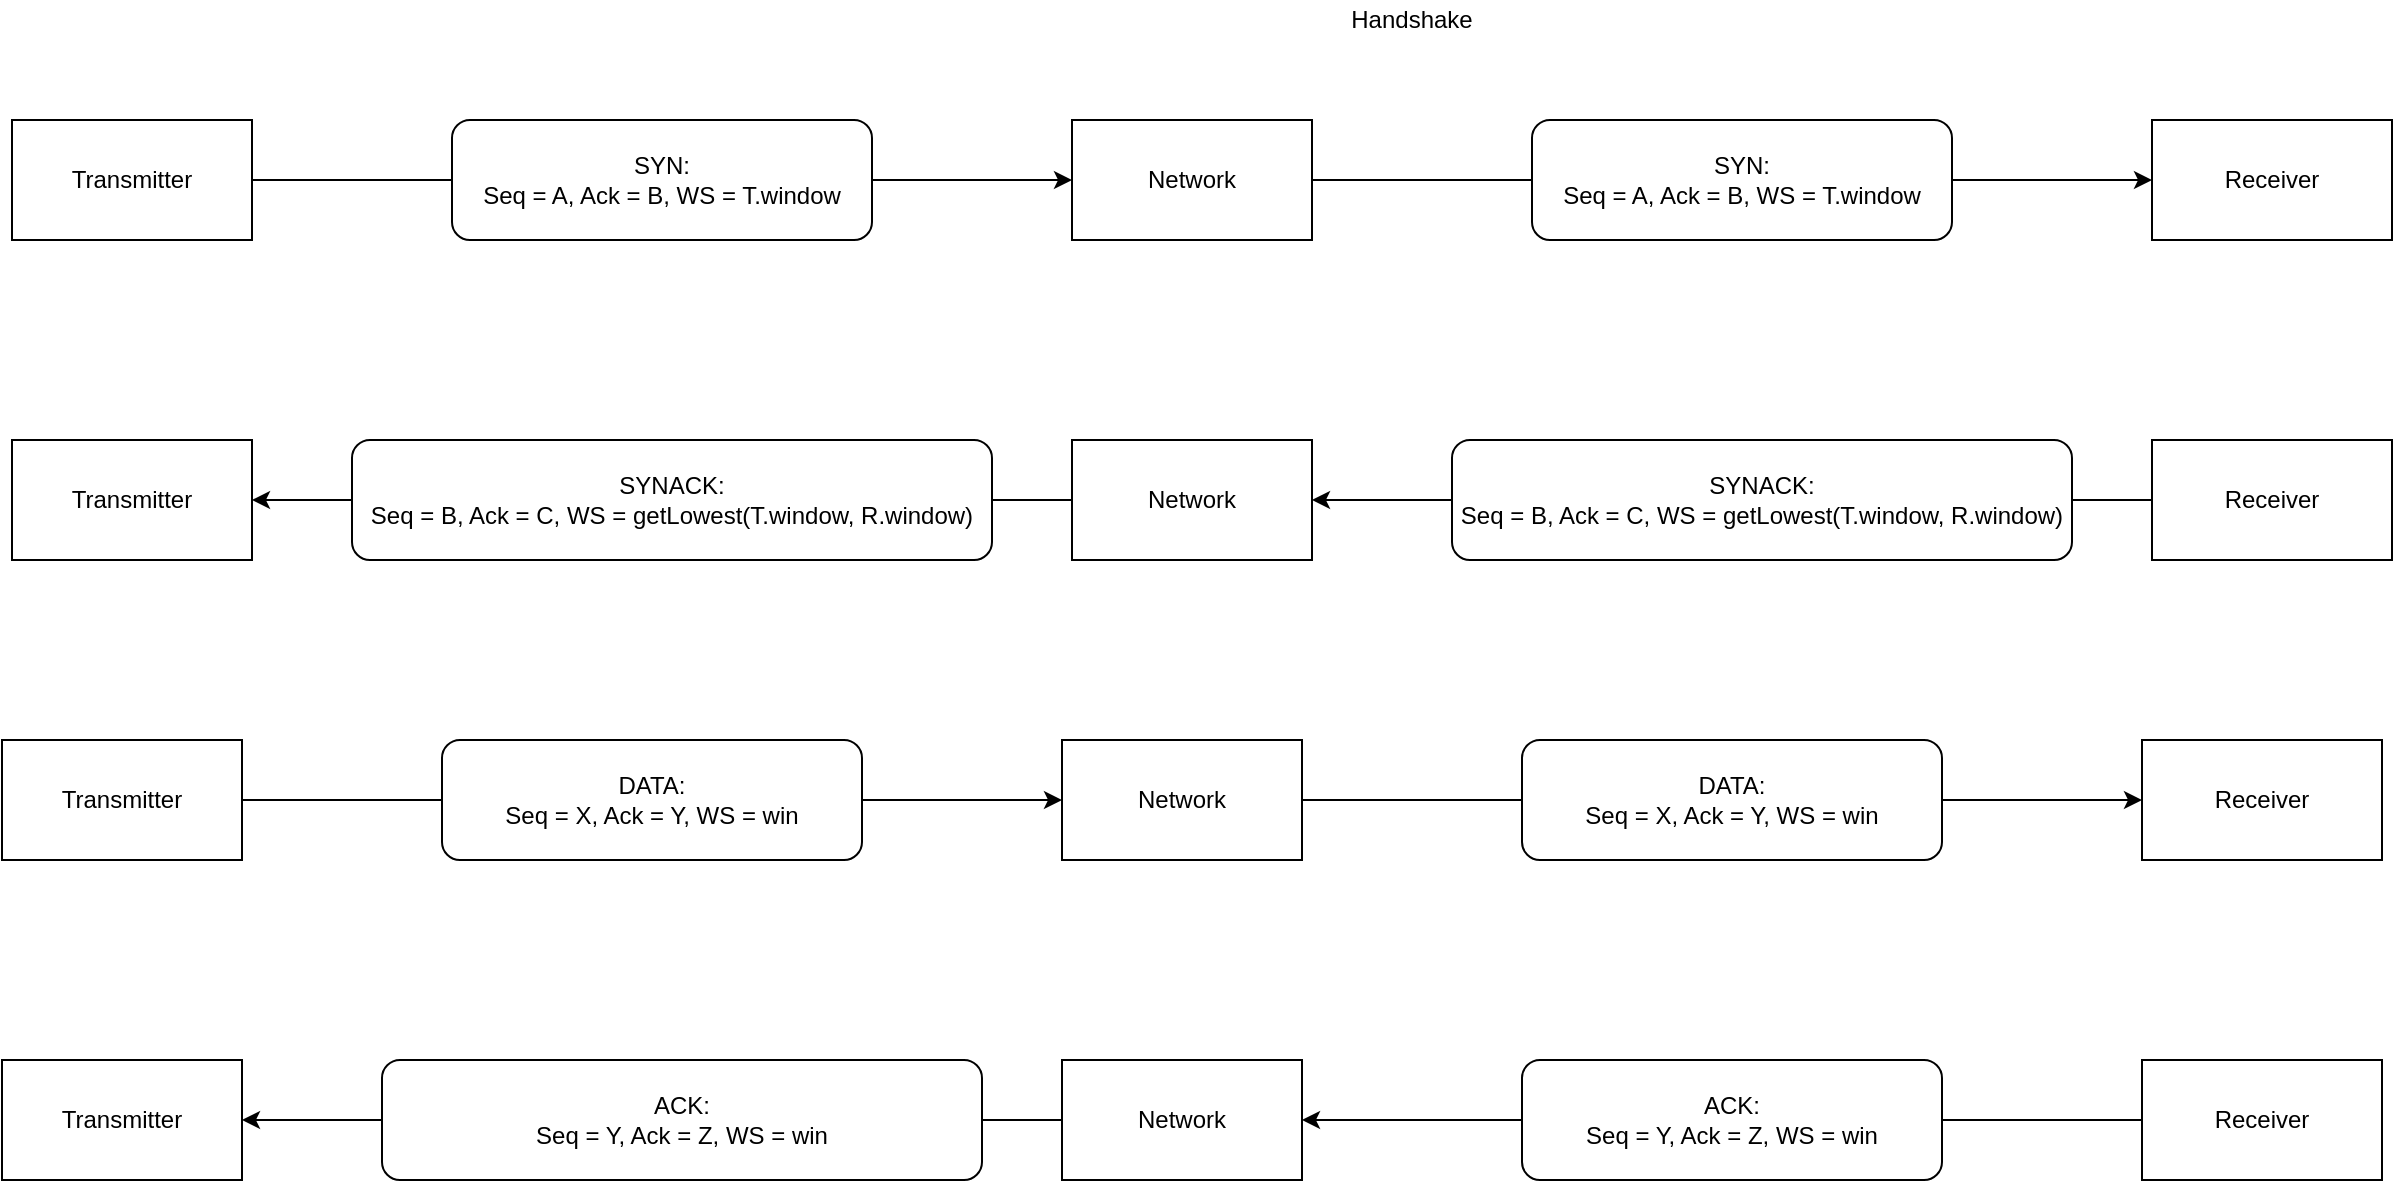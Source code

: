 <mxfile version="12.2.7" type="device" pages="2"><diagram id="mhcjVu5heGWrKhuboffG" name="Page-1"><mxGraphModel dx="1497" dy="655" grid="1" gridSize="10" guides="1" tooltips="1" connect="1" arrows="1" fold="1" page="1" pageScale="1" pageWidth="850" pageHeight="1100" math="0" shadow="0"><root><mxCell id="0"/><mxCell id="1" parent="0"/><mxCell id="PEFtZKxwCZDpgkNTIkf8-1" style="edgeStyle=orthogonalEdgeStyle;rounded=0;orthogonalLoop=1;jettySize=auto;html=1;" edge="1" parent="1" source="PEFtZKxwCZDpgkNTIkf8-2" target="PEFtZKxwCZDpgkNTIkf8-3"><mxGeometry relative="1" as="geometry"/></mxCell><mxCell id="PEFtZKxwCZDpgkNTIkf8-2" value="Transmitter" style="rounded=0;whiteSpace=wrap;html=1;" vertex="1" parent="1"><mxGeometry x="20" y="220" width="120" height="60" as="geometry"/></mxCell><mxCell id="PEFtZKxwCZDpgkNTIkf8-18" style="edgeStyle=orthogonalEdgeStyle;rounded=0;orthogonalLoop=1;jettySize=auto;html=1;entryX=0;entryY=0.5;entryDx=0;entryDy=0;" edge="1" parent="1" source="PEFtZKxwCZDpgkNTIkf8-3" target="PEFtZKxwCZDpgkNTIkf8-10"><mxGeometry relative="1" as="geometry"/></mxCell><mxCell id="PEFtZKxwCZDpgkNTIkf8-3" value="Network" style="rounded=0;whiteSpace=wrap;html=1;" vertex="1" parent="1"><mxGeometry x="550" y="220" width="120" height="60" as="geometry"/></mxCell><mxCell id="PEFtZKxwCZDpgkNTIkf8-4" value="Transmitter" style="rounded=0;whiteSpace=wrap;html=1;" vertex="1" parent="1"><mxGeometry x="20" y="380" width="120" height="60" as="geometry"/></mxCell><mxCell id="PEFtZKxwCZDpgkNTIkf8-5" style="edgeStyle=orthogonalEdgeStyle;rounded=0;orthogonalLoop=1;jettySize=auto;html=1;" edge="1" parent="1" source="PEFtZKxwCZDpgkNTIkf8-6" target="PEFtZKxwCZDpgkNTIkf8-4"><mxGeometry relative="1" as="geometry"/></mxCell><mxCell id="PEFtZKxwCZDpgkNTIkf8-6" value="Network" style="rounded=0;whiteSpace=wrap;html=1;" vertex="1" parent="1"><mxGeometry x="550" y="380" width="120" height="60" as="geometry"/></mxCell><mxCell id="PEFtZKxwCZDpgkNTIkf8-7" value="&lt;div&gt;SYN:&lt;/div&gt;&lt;div&gt;Seq = A, Ack = B, WS = T.window&lt;br&gt;&lt;/div&gt;" style="rounded=1;whiteSpace=wrap;html=1;" vertex="1" parent="1"><mxGeometry x="240" y="220" width="210" height="60" as="geometry"/></mxCell><mxCell id="PEFtZKxwCZDpgkNTIkf8-8" value="&lt;div&gt;SYNACK:&lt;/div&gt;&lt;div&gt;Seq = B, Ack = C, WS = getLowest(T.window, R.window)&lt;br&gt;&lt;/div&gt;" style="rounded=1;whiteSpace=wrap;html=1;" vertex="1" parent="1"><mxGeometry x="190" y="380" width="320" height="60" as="geometry"/></mxCell><mxCell id="PEFtZKxwCZDpgkNTIkf8-10" value="Receiver" style="rounded=0;whiteSpace=wrap;html=1;" vertex="1" parent="1"><mxGeometry x="1090" y="220" width="120" height="60" as="geometry"/></mxCell><mxCell id="PEFtZKxwCZDpgkNTIkf8-11" value="&lt;div&gt;SYN:&lt;/div&gt;&lt;div&gt;Seq = A, Ack = B, WS = T.window&lt;br&gt;&lt;/div&gt;" style="rounded=1;whiteSpace=wrap;html=1;" vertex="1" parent="1"><mxGeometry x="780" y="220" width="210" height="60" as="geometry"/></mxCell><mxCell id="PEFtZKxwCZDpgkNTIkf8-19" style="edgeStyle=orthogonalEdgeStyle;rounded=0;orthogonalLoop=1;jettySize=auto;html=1;" edge="1" parent="1" source="PEFtZKxwCZDpgkNTIkf8-14" target="PEFtZKxwCZDpgkNTIkf8-6"><mxGeometry relative="1" as="geometry"/></mxCell><mxCell id="PEFtZKxwCZDpgkNTIkf8-14" value="Receiver" style="rounded=0;whiteSpace=wrap;html=1;" vertex="1" parent="1"><mxGeometry x="1090" y="380" width="120" height="60" as="geometry"/></mxCell><mxCell id="PEFtZKxwCZDpgkNTIkf8-15" value="&lt;div&gt;SYNACK:&lt;/div&gt;&lt;div&gt;Seq = B, Ack = C, WS = getLowest(T.window, R.window)&lt;/div&gt;" style="rounded=1;whiteSpace=wrap;html=1;" vertex="1" parent="1"><mxGeometry x="740" y="380" width="310" height="60" as="geometry"/></mxCell><mxCell id="PEFtZKxwCZDpgkNTIkf8-20" value="Handshake" style="text;html=1;strokeColor=none;fillColor=none;align=center;verticalAlign=middle;whiteSpace=wrap;rounded=0;" vertex="1" parent="1"><mxGeometry x="700" y="160" width="40" height="20" as="geometry"/></mxCell><mxCell id="PEFtZKxwCZDpgkNTIkf8-21" style="edgeStyle=orthogonalEdgeStyle;rounded=0;orthogonalLoop=1;jettySize=auto;html=1;" edge="1" parent="1" source="PEFtZKxwCZDpgkNTIkf8-22" target="PEFtZKxwCZDpgkNTIkf8-24"><mxGeometry relative="1" as="geometry"/></mxCell><mxCell id="PEFtZKxwCZDpgkNTIkf8-22" value="Transmitter" style="rounded=0;whiteSpace=wrap;html=1;" vertex="1" parent="1"><mxGeometry x="15" y="530" width="120" height="60" as="geometry"/></mxCell><mxCell id="PEFtZKxwCZDpgkNTIkf8-23" style="edgeStyle=orthogonalEdgeStyle;rounded=0;orthogonalLoop=1;jettySize=auto;html=1;entryX=0;entryY=0.5;entryDx=0;entryDy=0;" edge="1" parent="1" source="PEFtZKxwCZDpgkNTIkf8-24" target="PEFtZKxwCZDpgkNTIkf8-30"><mxGeometry relative="1" as="geometry"/></mxCell><mxCell id="PEFtZKxwCZDpgkNTIkf8-24" value="Network" style="rounded=0;whiteSpace=wrap;html=1;" vertex="1" parent="1"><mxGeometry x="545" y="530" width="120" height="60" as="geometry"/></mxCell><mxCell id="PEFtZKxwCZDpgkNTIkf8-25" value="Transmitter" style="rounded=0;whiteSpace=wrap;html=1;" vertex="1" parent="1"><mxGeometry x="15" y="690" width="120" height="60" as="geometry"/></mxCell><mxCell id="PEFtZKxwCZDpgkNTIkf8-26" style="edgeStyle=orthogonalEdgeStyle;rounded=0;orthogonalLoop=1;jettySize=auto;html=1;" edge="1" parent="1" source="PEFtZKxwCZDpgkNTIkf8-27" target="PEFtZKxwCZDpgkNTIkf8-25"><mxGeometry relative="1" as="geometry"/></mxCell><mxCell id="PEFtZKxwCZDpgkNTIkf8-27" value="Network" style="rounded=0;whiteSpace=wrap;html=1;" vertex="1" parent="1"><mxGeometry x="545" y="690" width="120" height="60" as="geometry"/></mxCell><mxCell id="PEFtZKxwCZDpgkNTIkf8-28" value="&lt;div&gt;DATA:&lt;/div&gt;&lt;div&gt;Seq = X, Ack = Y, WS = win&lt;/div&gt;" style="rounded=1;whiteSpace=wrap;html=1;" vertex="1" parent="1"><mxGeometry x="235" y="530" width="210" height="60" as="geometry"/></mxCell><mxCell id="PEFtZKxwCZDpgkNTIkf8-29" value="&lt;div&gt;ACK:&lt;/div&gt;&lt;div&gt;Seq = Y, Ack = Z, WS = win&lt;br&gt;&lt;/div&gt;" style="rounded=1;whiteSpace=wrap;html=1;" vertex="1" parent="1"><mxGeometry x="205" y="690" width="300" height="60" as="geometry"/></mxCell><mxCell id="PEFtZKxwCZDpgkNTIkf8-30" value="Receiver" style="rounded=0;whiteSpace=wrap;html=1;" vertex="1" parent="1"><mxGeometry x="1085" y="530" width="120" height="60" as="geometry"/></mxCell><mxCell id="PEFtZKxwCZDpgkNTIkf8-31" value="DATA:&lt;div&gt;Seq = X, Ack = Y, WS = win&lt;/div&gt;" style="rounded=1;whiteSpace=wrap;html=1;" vertex="1" parent="1"><mxGeometry x="775" y="530" width="210" height="60" as="geometry"/></mxCell><mxCell id="PEFtZKxwCZDpgkNTIkf8-32" style="edgeStyle=orthogonalEdgeStyle;rounded=0;orthogonalLoop=1;jettySize=auto;html=1;" edge="1" parent="1" source="PEFtZKxwCZDpgkNTIkf8-33" target="PEFtZKxwCZDpgkNTIkf8-27"><mxGeometry relative="1" as="geometry"/></mxCell><mxCell id="PEFtZKxwCZDpgkNTIkf8-33" value="Receiver" style="rounded=0;whiteSpace=wrap;html=1;" vertex="1" parent="1"><mxGeometry x="1085" y="690" width="120" height="60" as="geometry"/></mxCell><mxCell id="PEFtZKxwCZDpgkNTIkf8-34" value="ACK:&lt;div&gt;Seq = Y, Ack = Z, WS = win&lt;br&gt;&lt;/div&gt;" style="rounded=1;whiteSpace=wrap;html=1;" vertex="1" parent="1"><mxGeometry x="775" y="690" width="210" height="60" as="geometry"/></mxCell></root></mxGraphModel></diagram><diagram id="9Yll3h8mxu1ih6R2599L" name="Page-2"><mxGraphModel dx="834" dy="781" grid="1" gridSize="10" guides="1" tooltips="1" connect="1" arrows="1" fold="1" page="1" pageScale="1" pageWidth="850" pageHeight="1100" math="0" shadow="0"><root><mxCell id="HQprZAzSY5Gpvo6cNxTr-0"/><mxCell id="HQprZAzSY5Gpvo6cNxTr-1" parent="HQprZAzSY5Gpvo6cNxTr-0"/><mxCell id="HQprZAzSY5Gpvo6cNxTr-4" style="edgeStyle=orthogonalEdgeStyle;rounded=0;orthogonalLoop=1;jettySize=auto;html=1;" edge="1" parent="HQprZAzSY5Gpvo6cNxTr-1" source="HQprZAzSY5Gpvo6cNxTr-2" target="HQprZAzSY5Gpvo6cNxTr-3"><mxGeometry relative="1" as="geometry"/></mxCell><mxCell id="HQprZAzSY5Gpvo6cNxTr-2" value="Transmitter" style="rounded=0;whiteSpace=wrap;html=1;" vertex="1" parent="HQprZAzSY5Gpvo6cNxTr-1"><mxGeometry x="100" y="230" width="120" height="60" as="geometry"/></mxCell><mxCell id="HQprZAzSY5Gpvo6cNxTr-3" value="Network" style="rounded=0;whiteSpace=wrap;html=1;" vertex="1" parent="HQprZAzSY5Gpvo6cNxTr-1"><mxGeometry x="630" y="230" width="120" height="60" as="geometry"/></mxCell><mxCell id="HQprZAzSY5Gpvo6cNxTr-6" style="edgeStyle=orthogonalEdgeStyle;rounded=0;orthogonalLoop=1;jettySize=auto;html=1;" edge="1" parent="HQprZAzSY5Gpvo6cNxTr-1" source="HQprZAzSY5Gpvo6cNxTr-7" target="HQprZAzSY5Gpvo6cNxTr-8"><mxGeometry relative="1" as="geometry"/></mxCell><mxCell id="HQprZAzSY5Gpvo6cNxTr-7" value="Transmitter" style="rounded=0;whiteSpace=wrap;html=1;" vertex="1" parent="HQprZAzSY5Gpvo6cNxTr-1"><mxGeometry x="100" y="360" width="120" height="60" as="geometry"/></mxCell><mxCell id="HQprZAzSY5Gpvo6cNxTr-8" value="Network" style="rounded=0;whiteSpace=wrap;html=1;" vertex="1" parent="HQprZAzSY5Gpvo6cNxTr-1"><mxGeometry x="630" y="360" width="120" height="60" as="geometry"/></mxCell><mxCell id="HQprZAzSY5Gpvo6cNxTr-12" value="Transmitter" style="rounded=0;whiteSpace=wrap;html=1;" vertex="1" parent="HQprZAzSY5Gpvo6cNxTr-1"><mxGeometry x="100" y="520" width="120" height="60" as="geometry"/></mxCell><mxCell id="HQprZAzSY5Gpvo6cNxTr-14" style="edgeStyle=orthogonalEdgeStyle;rounded=0;orthogonalLoop=1;jettySize=auto;html=1;" edge="1" parent="HQprZAzSY5Gpvo6cNxTr-1" source="HQprZAzSY5Gpvo6cNxTr-13" target="HQprZAzSY5Gpvo6cNxTr-12"><mxGeometry relative="1" as="geometry"/></mxCell><mxCell id="HQprZAzSY5Gpvo6cNxTr-13" value="Network" style="rounded=0;whiteSpace=wrap;html=1;" vertex="1" parent="HQprZAzSY5Gpvo6cNxTr-1"><mxGeometry x="630" y="520" width="120" height="60" as="geometry"/></mxCell><mxCell id="HQprZAzSY5Gpvo6cNxTr-16" value="&lt;div&gt;SYN:&lt;/div&gt;&lt;div&gt;Seq, Ack, WS = T.window&lt;br&gt;&lt;/div&gt;" style="rounded=1;whiteSpace=wrap;html=1;" vertex="1" parent="HQprZAzSY5Gpvo6cNxTr-1"><mxGeometry x="320" y="360" width="210" height="60" as="geometry"/></mxCell><mxCell id="HQprZAzSY5Gpvo6cNxTr-17" value="&lt;div&gt;SYNACK:&lt;/div&gt;&lt;div&gt;Seq, Ack, WS = getLowest(T.window, R.window)&lt;br&gt;&lt;/div&gt;" style="rounded=1;whiteSpace=wrap;html=1;" vertex="1" parent="HQprZAzSY5Gpvo6cNxTr-1"><mxGeometry x="290" y="520" width="300" height="60" as="geometry"/></mxCell></root></mxGraphModel></diagram></mxfile>